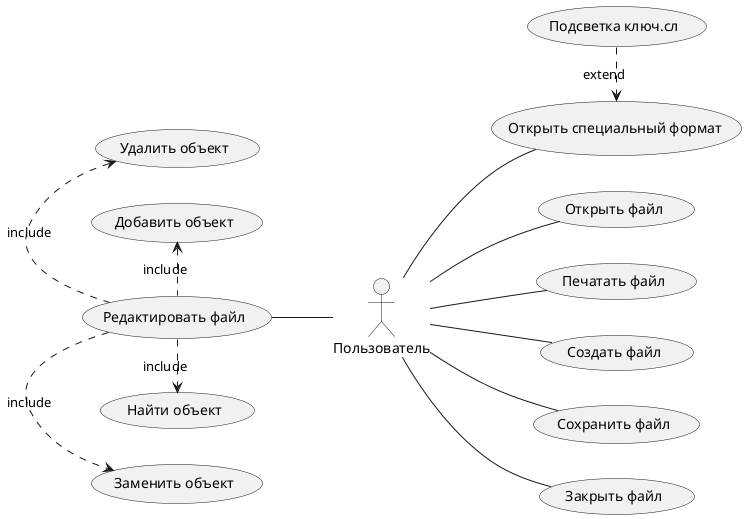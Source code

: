 @startuml
left to right direction
skinparam packageStyle rectangle
actor Пользователь

Пользователь -- (Открыть файл)
Пользователь -up- (Редактировать файл)
Пользователь -- (Печатать файл)
Пользователь -- (Создать файл)
Пользователь -- (Открыть специальный формат)
Пользователь -- (Сохранить файл)
Пользователь -- (Закрыть файл)

(Редактировать файл) .left-> (Добавить объект) : include
(Редактировать файл) .left-> (Удалить объект) : include
(Редактировать файл) .> (Заменить объект) : include
(Редактировать файл) .> (Найти объект) : include

(Подсветка ключ.сл) .> (Открыть специальный формат) :extend 
@enduml
